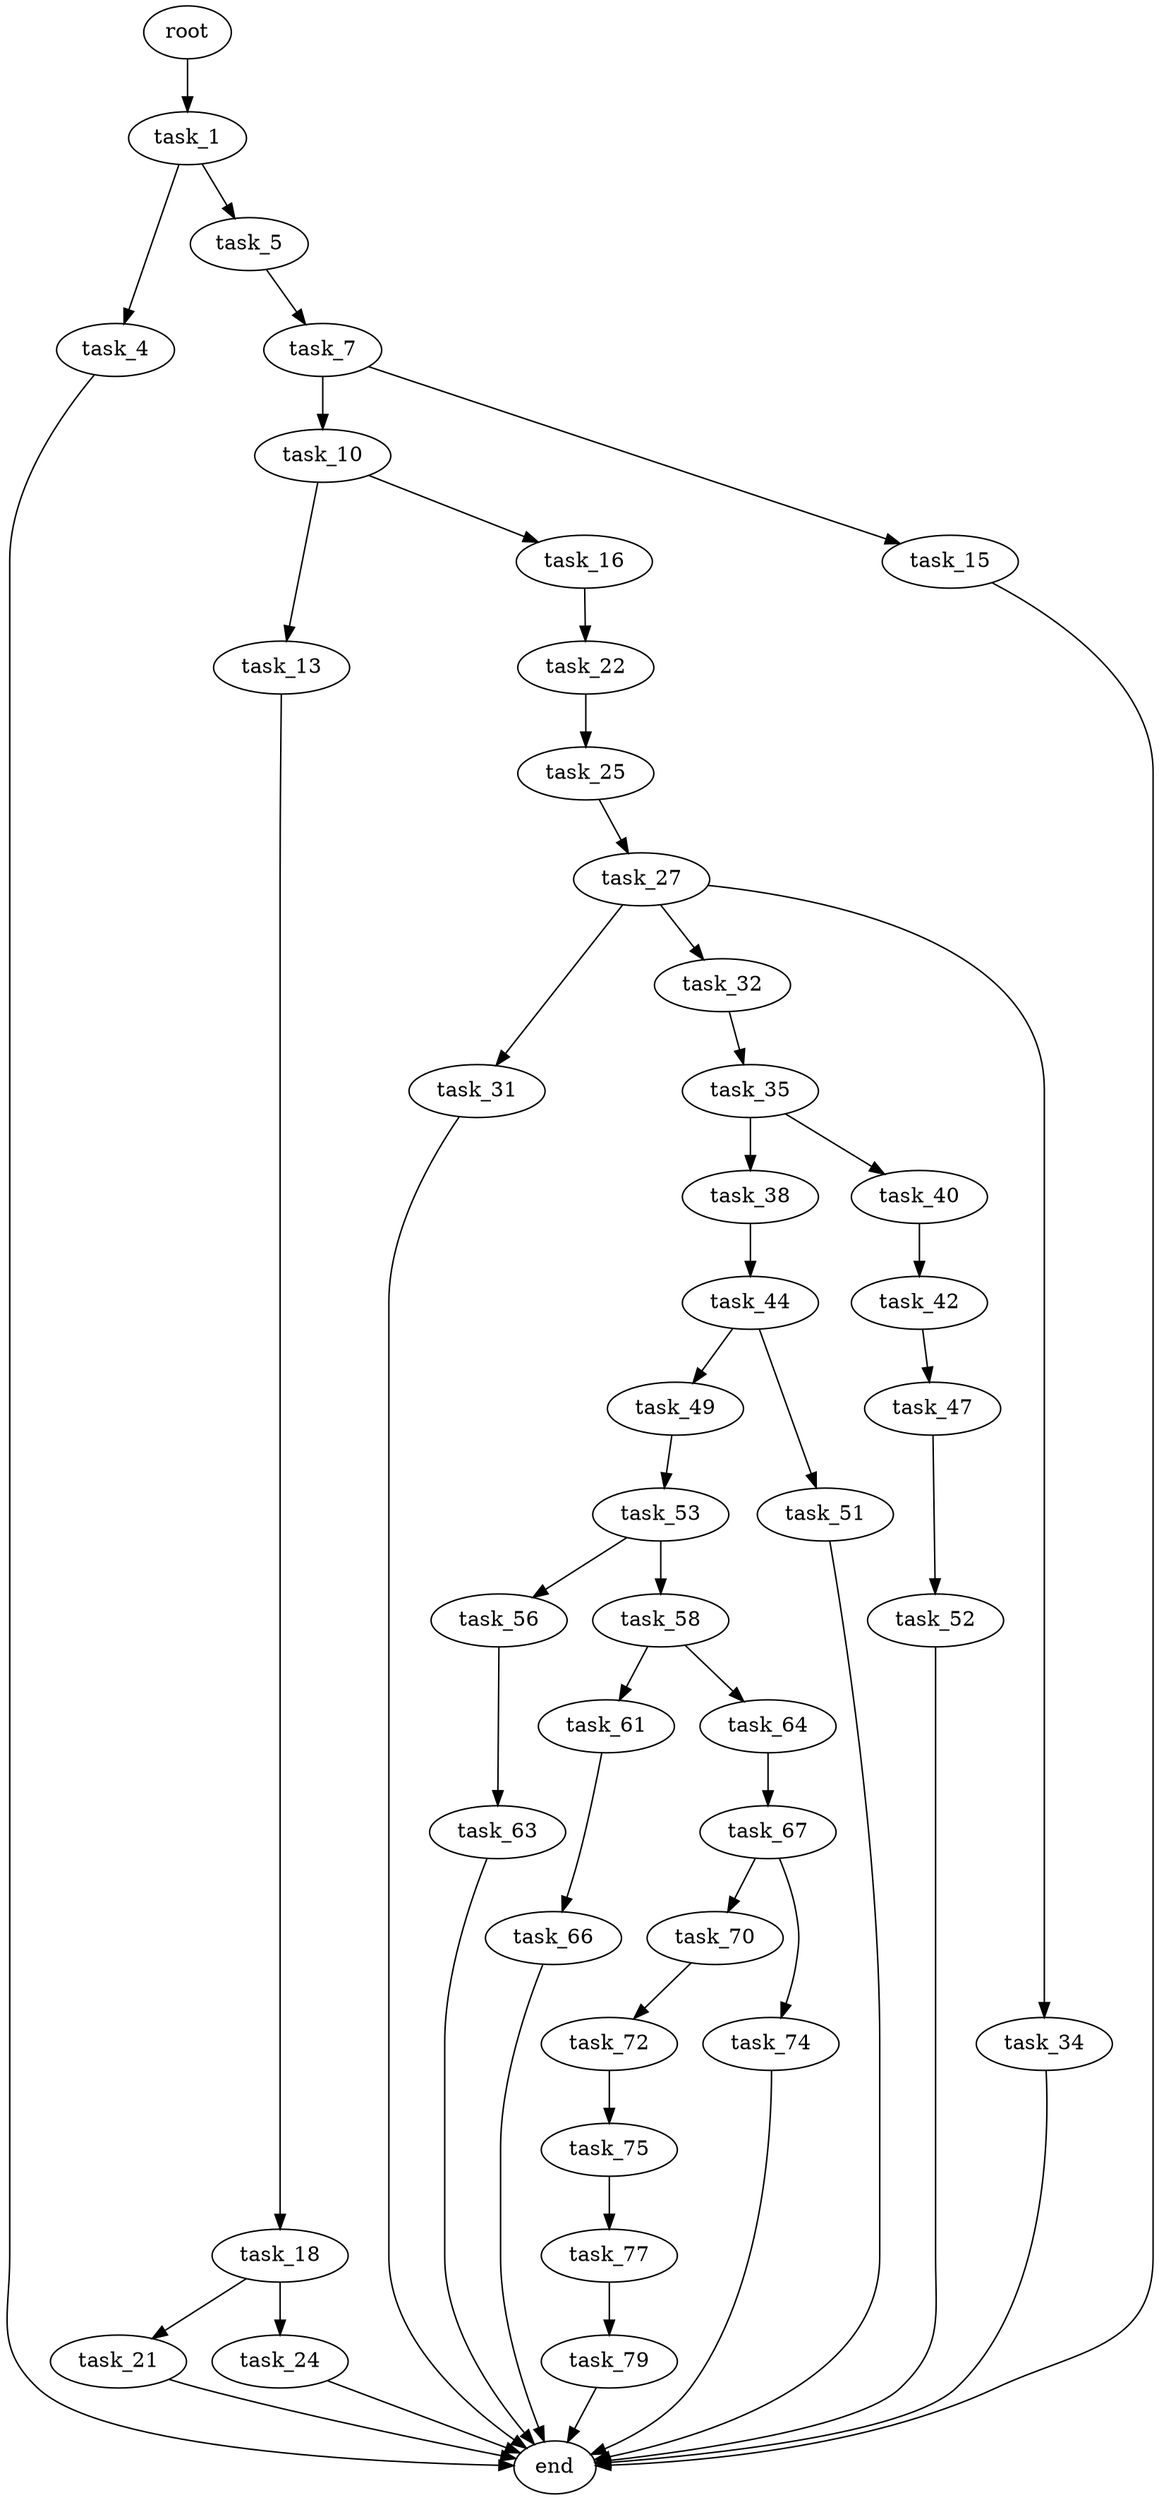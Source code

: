digraph G {
  root [size="0.000000"];
  task_1 [size="161087771165.000000"];
  task_4 [size="27371683153.000000"];
  task_5 [size="231928233984.000000"];
  task_7 [size="68719476736.000000"];
  task_10 [size="23070565725.000000"];
  task_13 [size="187193978951.000000"];
  task_15 [size="17289205760.000000"];
  task_16 [size="7192480266.000000"];
  task_18 [size="527950342573.000000"];
  task_21 [size="368293445632.000000"];
  task_22 [size="4436999331.000000"];
  task_24 [size="231928233984.000000"];
  task_25 [size="625040982289.000000"];
  task_27 [size="371459476200.000000"];
  task_31 [size="1073741824000.000000"];
  task_32 [size="549755813888.000000"];
  task_34 [size="5183829739.000000"];
  task_35 [size="1580155185.000000"];
  task_38 [size="280116478424.000000"];
  task_40 [size="18015247492.000000"];
  task_42 [size="549755813888.000000"];
  task_44 [size="16411168371.000000"];
  task_47 [size="368293445632.000000"];
  task_49 [size="914206470335.000000"];
  task_51 [size="3472968290.000000"];
  task_52 [size="162363744389.000000"];
  task_53 [size="8114198311.000000"];
  task_56 [size="53472257670.000000"];
  task_58 [size="20454109702.000000"];
  task_61 [size="15575035325.000000"];
  task_63 [size="44177434096.000000"];
  task_64 [size="32725600137.000000"];
  task_66 [size="4009236094.000000"];
  task_67 [size="2723265523.000000"];
  task_70 [size="20307588515.000000"];
  task_72 [size="3441193882.000000"];
  task_74 [size="43855432878.000000"];
  task_75 [size="1268419044879.000000"];
  task_77 [size="28991029248.000000"];
  task_79 [size="991413845325.000000"];
  end [size="0.000000"];

  root -> task_1 [size="1.000000"];
  task_1 -> task_4 [size="134217728.000000"];
  task_1 -> task_5 [size="134217728.000000"];
  task_4 -> end [size="1.000000"];
  task_5 -> task_7 [size="301989888.000000"];
  task_7 -> task_10 [size="134217728.000000"];
  task_7 -> task_15 [size="134217728.000000"];
  task_10 -> task_13 [size="33554432.000000"];
  task_10 -> task_16 [size="33554432.000000"];
  task_13 -> task_18 [size="134217728.000000"];
  task_15 -> end [size="1.000000"];
  task_16 -> task_22 [size="209715200.000000"];
  task_18 -> task_21 [size="536870912.000000"];
  task_18 -> task_24 [size="536870912.000000"];
  task_21 -> end [size="1.000000"];
  task_22 -> task_25 [size="209715200.000000"];
  task_24 -> end [size="1.000000"];
  task_25 -> task_27 [size="536870912.000000"];
  task_27 -> task_31 [size="411041792.000000"];
  task_27 -> task_32 [size="411041792.000000"];
  task_27 -> task_34 [size="411041792.000000"];
  task_31 -> end [size="1.000000"];
  task_32 -> task_35 [size="536870912.000000"];
  task_34 -> end [size="1.000000"];
  task_35 -> task_38 [size="134217728.000000"];
  task_35 -> task_40 [size="134217728.000000"];
  task_38 -> task_44 [size="209715200.000000"];
  task_40 -> task_42 [size="411041792.000000"];
  task_42 -> task_47 [size="536870912.000000"];
  task_44 -> task_49 [size="33554432.000000"];
  task_44 -> task_51 [size="33554432.000000"];
  task_47 -> task_52 [size="411041792.000000"];
  task_49 -> task_53 [size="679477248.000000"];
  task_51 -> end [size="1.000000"];
  task_52 -> end [size="1.000000"];
  task_53 -> task_56 [size="134217728.000000"];
  task_53 -> task_58 [size="134217728.000000"];
  task_56 -> task_63 [size="75497472.000000"];
  task_58 -> task_61 [size="33554432.000000"];
  task_58 -> task_64 [size="33554432.000000"];
  task_61 -> task_66 [size="838860800.000000"];
  task_63 -> end [size="1.000000"];
  task_64 -> task_67 [size="536870912.000000"];
  task_66 -> end [size="1.000000"];
  task_67 -> task_70 [size="134217728.000000"];
  task_67 -> task_74 [size="134217728.000000"];
  task_70 -> task_72 [size="838860800.000000"];
  task_72 -> task_75 [size="301989888.000000"];
  task_74 -> end [size="1.000000"];
  task_75 -> task_77 [size="838860800.000000"];
  task_77 -> task_79 [size="75497472.000000"];
  task_79 -> end [size="1.000000"];
}
